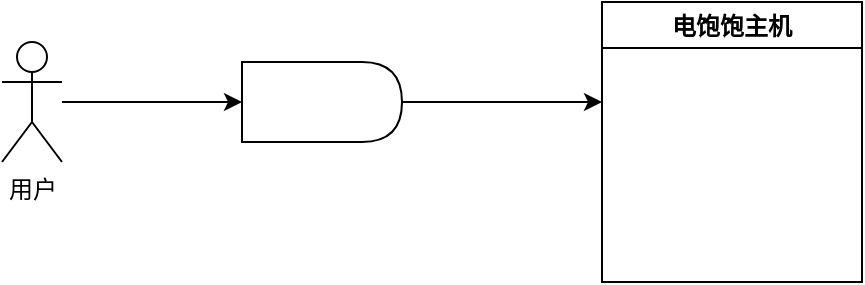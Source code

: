 <mxfile version="12.2.6" type="github" pages="1">
  <diagram id="E6mZis0rzN9z0cpXUbIy" name="第 1 页">
    <mxGraphModel dx="1666" dy="793" grid="1" gridSize="10" guides="1" tooltips="1" connect="1" arrows="1" fold="1" page="1" pageScale="1" pageWidth="3300" pageHeight="4681" math="0" shadow="0">
      <root>
        <mxCell id="0"/>
        <mxCell id="1" parent="0"/>
        <mxCell id="2chJvBkL3SxL0DrdK62e-4" style="edgeStyle=orthogonalEdgeStyle;rounded=0;orthogonalLoop=1;jettySize=auto;html=1;entryX=0;entryY=0.5;entryDx=0;entryDy=0;" edge="1" parent="1" source="1ESeGN69Pckd7pXNOVfS-1" target="2chJvBkL3SxL0DrdK62e-1">
          <mxGeometry relative="1" as="geometry"/>
        </mxCell>
        <mxCell id="1ESeGN69Pckd7pXNOVfS-1" value="用户" style="shape=umlActor;verticalLabelPosition=bottom;labelBackgroundColor=#ffffff;verticalAlign=top;html=1;outlineConnect=0;" parent="1" vertex="1">
          <mxGeometry x="130" y="340" width="30" height="60" as="geometry"/>
        </mxCell>
        <mxCell id="1ESeGN69Pckd7pXNOVfS-6" value="电饱饱主机" style="swimlane;" parent="1" vertex="1">
          <mxGeometry x="430" y="320" width="130" height="140" as="geometry"/>
        </mxCell>
        <mxCell id="2chJvBkL3SxL0DrdK62e-5" style="edgeStyle=orthogonalEdgeStyle;rounded=0;orthogonalLoop=1;jettySize=auto;html=1;" edge="1" parent="1" source="2chJvBkL3SxL0DrdK62e-1">
          <mxGeometry relative="1" as="geometry">
            <mxPoint x="430" y="370" as="targetPoint"/>
          </mxGeometry>
        </mxCell>
        <mxCell id="2chJvBkL3SxL0DrdK62e-1" value="" style="shape=delay;whiteSpace=wrap;html=1;" vertex="1" parent="1">
          <mxGeometry x="250" y="350" width="80" height="40" as="geometry"/>
        </mxCell>
      </root>
    </mxGraphModel>
  </diagram>
</mxfile>
